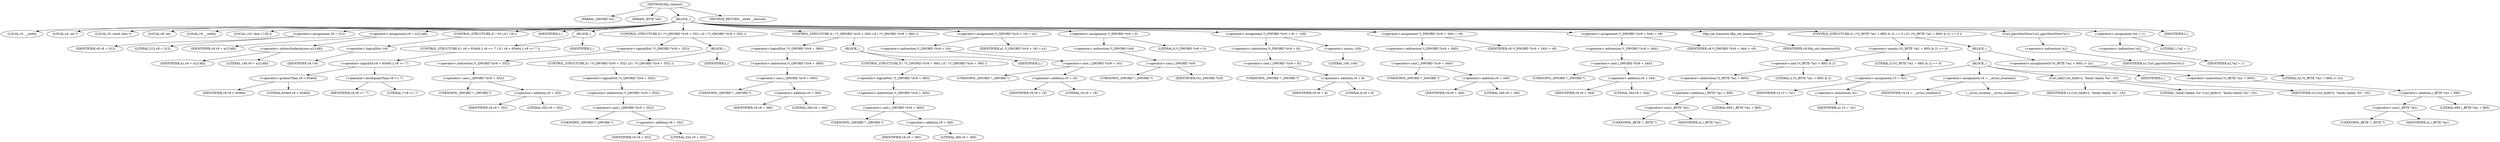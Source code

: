 digraph tftp_connect {  
"1000107" [label = "(METHOD,tftp_connect)" ]
"1000108" [label = "(PARAM,_QWORD *a1)" ]
"1000109" [label = "(PARAM,_BYTE *a2)" ]
"1000110" [label = "(BLOCK,,)" ]
"1000111" [label = "(LOCAL,v3: __int64)" ]
"1000112" [label = "(LOCAL,v4: int *)" ]
"1000113" [label = "(LOCAL,v5: const char *)" ]
"1000114" [label = "(LOCAL,v8: int)" ]
"1000115" [label = "(LOCAL,v9: __int64)" ]
"1000116" [label = "(LOCAL,v10: char [ 128 ])" ]
"1000117" [label = "(<operator>.assignment,v8 = 512)" ]
"1000118" [label = "(IDENTIFIER,v8,v8 = 512)" ]
"1000119" [label = "(LITERAL,512,v8 = 512)" ]
"1000120" [label = "(<operator>.assignment,v9 = a1[148])" ]
"1000121" [label = "(IDENTIFIER,v9,v9 = a1[148])" ]
"1000122" [label = "(<operator>.indirectIndexAccess,a1[148])" ]
"1000123" [label = "(IDENTIFIER,a1,v9 = a1[148])" ]
"1000124" [label = "(LITERAL,148,v9 = a1[148])" ]
"1000125" [label = "(CONTROL_STRUCTURE,if ( !v9 ),if ( !v9 ))" ]
"1000126" [label = "(<operator>.logicalNot,!v9)" ]
"1000127" [label = "(IDENTIFIER,v9,!v9)" ]
"1000128" [label = "(IDENTIFIER,L,)" ]
"1000129" [label = "(BLOCK,,)" ]
"1000130" [label = "(CONTROL_STRUCTURE,if ( v8 > 65464 || v8 <= 7 ),if ( v8 > 65464 || v8 <= 7 ))" ]
"1000131" [label = "(<operator>.logicalOr,v8 > 65464 || v8 <= 7)" ]
"1000132" [label = "(<operator>.greaterThan,v8 > 65464)" ]
"1000133" [label = "(IDENTIFIER,v8,v8 > 65464)" ]
"1000134" [label = "(LITERAL,65464,v8 > 65464)" ]
"1000135" [label = "(<operator>.lessEqualsThan,v8 <= 7)" ]
"1000136" [label = "(IDENTIFIER,v8,v8 <= 7)" ]
"1000137" [label = "(LITERAL,7,v8 <= 7)" ]
"1000138" [label = "(IDENTIFIER,L,)" ]
"1000139" [label = "(CONTROL_STRUCTURE,if ( !*(_QWORD *)(v9 + 352) ),if ( !*(_QWORD *)(v9 + 352) ))" ]
"1000140" [label = "(<operator>.logicalNot,!*(_QWORD *)(v9 + 352))" ]
"1000141" [label = "(<operator>.indirection,*(_QWORD *)(v9 + 352))" ]
"1000142" [label = "(<operator>.cast,(_QWORD *)(v9 + 352))" ]
"1000143" [label = "(UNKNOWN,_QWORD *,_QWORD *)" ]
"1000144" [label = "(<operator>.addition,v9 + 352)" ]
"1000145" [label = "(IDENTIFIER,v9,v9 + 352)" ]
"1000146" [label = "(LITERAL,352,v9 + 352)" ]
"1000147" [label = "(BLOCK,,)" ]
"1000148" [label = "(CONTROL_STRUCTURE,if ( !*(_QWORD *)(v9 + 352) ),if ( !*(_QWORD *)(v9 + 352) ))" ]
"1000149" [label = "(<operator>.logicalNot,!*(_QWORD *)(v9 + 352))" ]
"1000150" [label = "(<operator>.indirection,*(_QWORD *)(v9 + 352))" ]
"1000151" [label = "(<operator>.cast,(_QWORD *)(v9 + 352))" ]
"1000152" [label = "(UNKNOWN,_QWORD *,_QWORD *)" ]
"1000153" [label = "(<operator>.addition,v9 + 352)" ]
"1000154" [label = "(IDENTIFIER,v9,v9 + 352)" ]
"1000155" [label = "(LITERAL,352,v9 + 352)" ]
"1000156" [label = "(IDENTIFIER,L,)" ]
"1000157" [label = "(CONTROL_STRUCTURE,if ( !*(_QWORD *)(v9 + 360) ),if ( !*(_QWORD *)(v9 + 360) ))" ]
"1000158" [label = "(<operator>.logicalNot,!*(_QWORD *)(v9 + 360))" ]
"1000159" [label = "(<operator>.indirection,*(_QWORD *)(v9 + 360))" ]
"1000160" [label = "(<operator>.cast,(_QWORD *)(v9 + 360))" ]
"1000161" [label = "(UNKNOWN,_QWORD *,_QWORD *)" ]
"1000162" [label = "(<operator>.addition,v9 + 360)" ]
"1000163" [label = "(IDENTIFIER,v9,v9 + 360)" ]
"1000164" [label = "(LITERAL,360,v9 + 360)" ]
"1000165" [label = "(BLOCK,,)" ]
"1000166" [label = "(CONTROL_STRUCTURE,if ( !*(_QWORD *)(v9 + 360) ),if ( !*(_QWORD *)(v9 + 360) ))" ]
"1000167" [label = "(<operator>.logicalNot,!*(_QWORD *)(v9 + 360))" ]
"1000168" [label = "(<operator>.indirection,*(_QWORD *)(v9 + 360))" ]
"1000169" [label = "(<operator>.cast,(_QWORD *)(v9 + 360))" ]
"1000170" [label = "(UNKNOWN,_QWORD *,_QWORD *)" ]
"1000171" [label = "(<operator>.addition,v9 + 360)" ]
"1000172" [label = "(IDENTIFIER,v9,v9 + 360)" ]
"1000173" [label = "(LITERAL,360,v9 + 360)" ]
"1000174" [label = "(IDENTIFIER,L,)" ]
"1000175" [label = "(<operator>.assignment,*(_QWORD *)(v9 + 16) = a1)" ]
"1000176" [label = "(<operator>.indirection,*(_QWORD *)(v9 + 16))" ]
"1000177" [label = "(<operator>.cast,(_QWORD *)(v9 + 16))" ]
"1000178" [label = "(UNKNOWN,_QWORD *,_QWORD *)" ]
"1000179" [label = "(<operator>.addition,v9 + 16)" ]
"1000180" [label = "(IDENTIFIER,v9,v9 + 16)" ]
"1000181" [label = "(LITERAL,16,v9 + 16)" ]
"1000182" [label = "(IDENTIFIER,a1,*(_QWORD *)(v9 + 16) = a1)" ]
"1000183" [label = "(<operator>.assignment,*(_DWORD *)v9 = 0)" ]
"1000184" [label = "(<operator>.indirection,*(_DWORD *)v9)" ]
"1000185" [label = "(<operator>.cast,(_DWORD *)v9)" ]
"1000186" [label = "(UNKNOWN,_DWORD *,_DWORD *)" ]
"1000187" [label = "(IDENTIFIER,v9,(_DWORD *)v9)" ]
"1000188" [label = "(LITERAL,0,*(_DWORD *)v9 = 0)" ]
"1000189" [label = "(<operator>.assignment,*(_DWORD *)(v9 + 8) = -100)" ]
"1000190" [label = "(<operator>.indirection,*(_DWORD *)(v9 + 8))" ]
"1000191" [label = "(<operator>.cast,(_DWORD *)(v9 + 8))" ]
"1000192" [label = "(UNKNOWN,_DWORD *,_DWORD *)" ]
"1000193" [label = "(<operator>.addition,v9 + 8)" ]
"1000194" [label = "(IDENTIFIER,v9,v9 + 8)" ]
"1000195" [label = "(LITERAL,8,v9 + 8)" ]
"1000196" [label = "(<operator>.minus,-100)" ]
"1000197" [label = "(LITERAL,100,-100)" ]
"1000198" [label = "(<operator>.assignment,*(_DWORD *)(v9 + 340) = v8)" ]
"1000199" [label = "(<operator>.indirection,*(_DWORD *)(v9 + 340))" ]
"1000200" [label = "(<operator>.cast,(_DWORD *)(v9 + 340))" ]
"1000201" [label = "(UNKNOWN,_DWORD *,_DWORD *)" ]
"1000202" [label = "(<operator>.addition,v9 + 340)" ]
"1000203" [label = "(IDENTIFIER,v9,v9 + 340)" ]
"1000204" [label = "(LITERAL,340,v9 + 340)" ]
"1000205" [label = "(IDENTIFIER,v8,*(_DWORD *)(v9 + 340) = v8)" ]
"1000206" [label = "(<operator>.assignment,*(_DWORD *)(v9 + 344) = v8)" ]
"1000207" [label = "(<operator>.indirection,*(_DWORD *)(v9 + 344))" ]
"1000208" [label = "(<operator>.cast,(_DWORD *)(v9 + 344))" ]
"1000209" [label = "(UNKNOWN,_DWORD *,_DWORD *)" ]
"1000210" [label = "(<operator>.addition,v9 + 344)" ]
"1000211" [label = "(IDENTIFIER,v9,v9 + 344)" ]
"1000212" [label = "(LITERAL,344,v9 + 344)" ]
"1000213" [label = "(IDENTIFIER,v8,*(_DWORD *)(v9 + 344) = v8)" ]
"1000214" [label = "(tftp_set_timeouts,tftp_set_timeouts(v9))" ]
"1000215" [label = "(IDENTIFIER,v9,tftp_set_timeouts(v9))" ]
"1000216" [label = "(CONTROL_STRUCTURE,if ( (*((_BYTE *)a1 + 895) & 2) == 0 ),if ( (*((_BYTE *)a1 + 895) & 2) == 0 ))" ]
"1000217" [label = "(<operator>.equals,(*((_BYTE *)a1 + 895) & 2) == 0)" ]
"1000218" [label = "(<operator>.and,*((_BYTE *)a1 + 895) & 2)" ]
"1000219" [label = "(<operator>.indirection,*((_BYTE *)a1 + 895))" ]
"1000220" [label = "(<operator>.addition,(_BYTE *)a1 + 895)" ]
"1000221" [label = "(<operator>.cast,(_BYTE *)a1)" ]
"1000222" [label = "(UNKNOWN,_BYTE *,_BYTE *)" ]
"1000223" [label = "(IDENTIFIER,a1,(_BYTE *)a1)" ]
"1000224" [label = "(LITERAL,895,(_BYTE *)a1 + 895)" ]
"1000225" [label = "(LITERAL,2,*((_BYTE *)a1 + 895) & 2)" ]
"1000226" [label = "(LITERAL,0,(*((_BYTE *)a1 + 895) & 2) == 0)" ]
"1000227" [label = "(BLOCK,,)" ]
"1000228" [label = "(BLOCK,,)" ]
"1000229" [label = "(<operator>.assignment,v3 = *a1)" ]
"1000230" [label = "(IDENTIFIER,v3,v3 = *a1)" ]
"1000231" [label = "(<operator>.indirection,*a1)" ]
"1000232" [label = "(IDENTIFIER,a1,v3 = *a1)" ]
"1000233" [label = "(<operator>.assignment,v4 = __errno_location())" ]
"1000234" [label = "(IDENTIFIER,v4,v4 = __errno_location())" ]
"1000235" [label = "(__errno_location,__errno_location())" ]
"1000236" [label = "(Curl_failf,Curl_failf(v3, \"bind() failed; %s\", v5))" ]
"1000237" [label = "(IDENTIFIER,v3,Curl_failf(v3, \"bind() failed; %s\", v5))" ]
"1000238" [label = "(LITERAL,\"bind() failed; %s\",Curl_failf(v3, \"bind() failed; %s\", v5))" ]
"1000239" [label = "(IDENTIFIER,v5,Curl_failf(v3, \"bind() failed; %s\", v5))" ]
"1000240" [label = "(IDENTIFIER,L,)" ]
"1000241" [label = "(<operators>.assignmentOr,*((_BYTE *)a1 + 895) |= 2u)" ]
"1000242" [label = "(<operator>.indirection,*((_BYTE *)a1 + 895))" ]
"1000243" [label = "(<operator>.addition,(_BYTE *)a1 + 895)" ]
"1000244" [label = "(<operator>.cast,(_BYTE *)a1)" ]
"1000245" [label = "(UNKNOWN,_BYTE *,_BYTE *)" ]
"1000246" [label = "(IDENTIFIER,a1,(_BYTE *)a1)" ]
"1000247" [label = "(LITERAL,895,(_BYTE *)a1 + 895)" ]
"1000248" [label = "(LITERAL,2u,*((_BYTE *)a1 + 895) |= 2u)" ]
"1000249" [label = "(Curl_pgrsStartNow,Curl_pgrsStartNow(*a1))" ]
"1000250" [label = "(<operator>.indirection,*a1)" ]
"1000251" [label = "(IDENTIFIER,a1,Curl_pgrsStartNow(*a1))" ]
"1000252" [label = "(<operator>.assignment,*a2 = 1)" ]
"1000253" [label = "(<operator>.indirection,*a2)" ]
"1000254" [label = "(IDENTIFIER,a2,*a2 = 1)" ]
"1000255" [label = "(LITERAL,1,*a2 = 1)" ]
"1000256" [label = "(IDENTIFIER,L,)" ]
"1000257" [label = "(METHOD_RETURN,__int64 __fastcall)" ]
  "1000107" -> "1000108" 
  "1000107" -> "1000109" 
  "1000107" -> "1000110" 
  "1000107" -> "1000257" 
  "1000110" -> "1000111" 
  "1000110" -> "1000112" 
  "1000110" -> "1000113" 
  "1000110" -> "1000114" 
  "1000110" -> "1000115" 
  "1000110" -> "1000116" 
  "1000110" -> "1000117" 
  "1000110" -> "1000120" 
  "1000110" -> "1000125" 
  "1000110" -> "1000128" 
  "1000110" -> "1000129" 
  "1000110" -> "1000139" 
  "1000110" -> "1000157" 
  "1000110" -> "1000175" 
  "1000110" -> "1000183" 
  "1000110" -> "1000189" 
  "1000110" -> "1000198" 
  "1000110" -> "1000206" 
  "1000110" -> "1000214" 
  "1000110" -> "1000216" 
  "1000110" -> "1000249" 
  "1000110" -> "1000252" 
  "1000110" -> "1000256" 
  "1000117" -> "1000118" 
  "1000117" -> "1000119" 
  "1000120" -> "1000121" 
  "1000120" -> "1000122" 
  "1000122" -> "1000123" 
  "1000122" -> "1000124" 
  "1000125" -> "1000126" 
  "1000126" -> "1000127" 
  "1000129" -> "1000130" 
  "1000129" -> "1000138" 
  "1000130" -> "1000131" 
  "1000131" -> "1000132" 
  "1000131" -> "1000135" 
  "1000132" -> "1000133" 
  "1000132" -> "1000134" 
  "1000135" -> "1000136" 
  "1000135" -> "1000137" 
  "1000139" -> "1000140" 
  "1000139" -> "1000147" 
  "1000140" -> "1000141" 
  "1000141" -> "1000142" 
  "1000142" -> "1000143" 
  "1000142" -> "1000144" 
  "1000144" -> "1000145" 
  "1000144" -> "1000146" 
  "1000147" -> "1000148" 
  "1000147" -> "1000156" 
  "1000148" -> "1000149" 
  "1000149" -> "1000150" 
  "1000150" -> "1000151" 
  "1000151" -> "1000152" 
  "1000151" -> "1000153" 
  "1000153" -> "1000154" 
  "1000153" -> "1000155" 
  "1000157" -> "1000158" 
  "1000157" -> "1000165" 
  "1000158" -> "1000159" 
  "1000159" -> "1000160" 
  "1000160" -> "1000161" 
  "1000160" -> "1000162" 
  "1000162" -> "1000163" 
  "1000162" -> "1000164" 
  "1000165" -> "1000166" 
  "1000165" -> "1000174" 
  "1000166" -> "1000167" 
  "1000167" -> "1000168" 
  "1000168" -> "1000169" 
  "1000169" -> "1000170" 
  "1000169" -> "1000171" 
  "1000171" -> "1000172" 
  "1000171" -> "1000173" 
  "1000175" -> "1000176" 
  "1000175" -> "1000182" 
  "1000176" -> "1000177" 
  "1000177" -> "1000178" 
  "1000177" -> "1000179" 
  "1000179" -> "1000180" 
  "1000179" -> "1000181" 
  "1000183" -> "1000184" 
  "1000183" -> "1000188" 
  "1000184" -> "1000185" 
  "1000185" -> "1000186" 
  "1000185" -> "1000187" 
  "1000189" -> "1000190" 
  "1000189" -> "1000196" 
  "1000190" -> "1000191" 
  "1000191" -> "1000192" 
  "1000191" -> "1000193" 
  "1000193" -> "1000194" 
  "1000193" -> "1000195" 
  "1000196" -> "1000197" 
  "1000198" -> "1000199" 
  "1000198" -> "1000205" 
  "1000199" -> "1000200" 
  "1000200" -> "1000201" 
  "1000200" -> "1000202" 
  "1000202" -> "1000203" 
  "1000202" -> "1000204" 
  "1000206" -> "1000207" 
  "1000206" -> "1000213" 
  "1000207" -> "1000208" 
  "1000208" -> "1000209" 
  "1000208" -> "1000210" 
  "1000210" -> "1000211" 
  "1000210" -> "1000212" 
  "1000214" -> "1000215" 
  "1000216" -> "1000217" 
  "1000216" -> "1000227" 
  "1000217" -> "1000218" 
  "1000217" -> "1000226" 
  "1000218" -> "1000219" 
  "1000218" -> "1000225" 
  "1000219" -> "1000220" 
  "1000220" -> "1000221" 
  "1000220" -> "1000224" 
  "1000221" -> "1000222" 
  "1000221" -> "1000223" 
  "1000227" -> "1000228" 
  "1000227" -> "1000241" 
  "1000228" -> "1000229" 
  "1000228" -> "1000233" 
  "1000228" -> "1000236" 
  "1000228" -> "1000240" 
  "1000229" -> "1000230" 
  "1000229" -> "1000231" 
  "1000231" -> "1000232" 
  "1000233" -> "1000234" 
  "1000233" -> "1000235" 
  "1000236" -> "1000237" 
  "1000236" -> "1000238" 
  "1000236" -> "1000239" 
  "1000241" -> "1000242" 
  "1000241" -> "1000248" 
  "1000242" -> "1000243" 
  "1000243" -> "1000244" 
  "1000243" -> "1000247" 
  "1000244" -> "1000245" 
  "1000244" -> "1000246" 
  "1000249" -> "1000250" 
  "1000250" -> "1000251" 
  "1000252" -> "1000253" 
  "1000252" -> "1000255" 
  "1000253" -> "1000254" 
}
